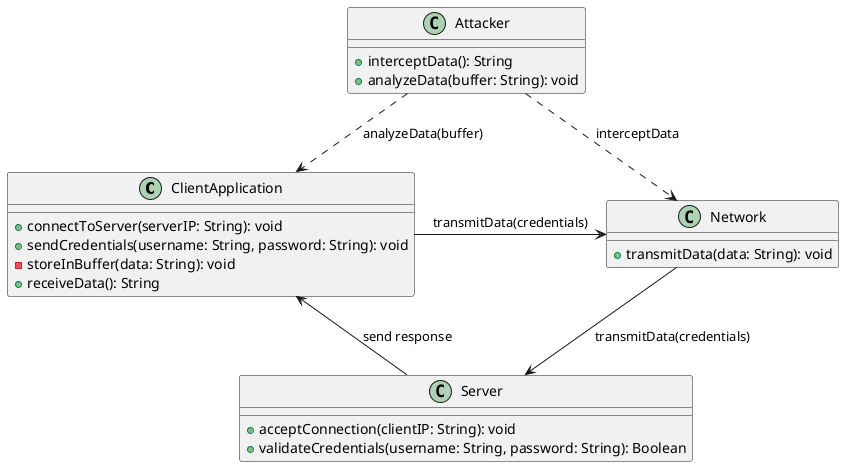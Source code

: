 @startuml "Modicon M221"
class ClientApplication {
  +connectToServer(serverIP: String): void
  +sendCredentials(username: String, password: String): void
  -storeInBuffer(data: String): void
  +receiveData(): String
}

class Server {
  +acceptConnection(clientIP: String): void
  +validateCredentials(username: String, password: String): Boolean
}

class Network {
  +transmitData(data: String): void
}

class Attacker {
  +interceptData(): String
  +analyzeData(buffer: String): void
}

ClientApplication -> Network : transmitData(credentials)
Network -> Server : transmitData(credentials)
Server --> ClientApplication : send response
Attacker ..> Network : interceptData
Attacker ..> ClientApplication : analyzeData(buffer)
